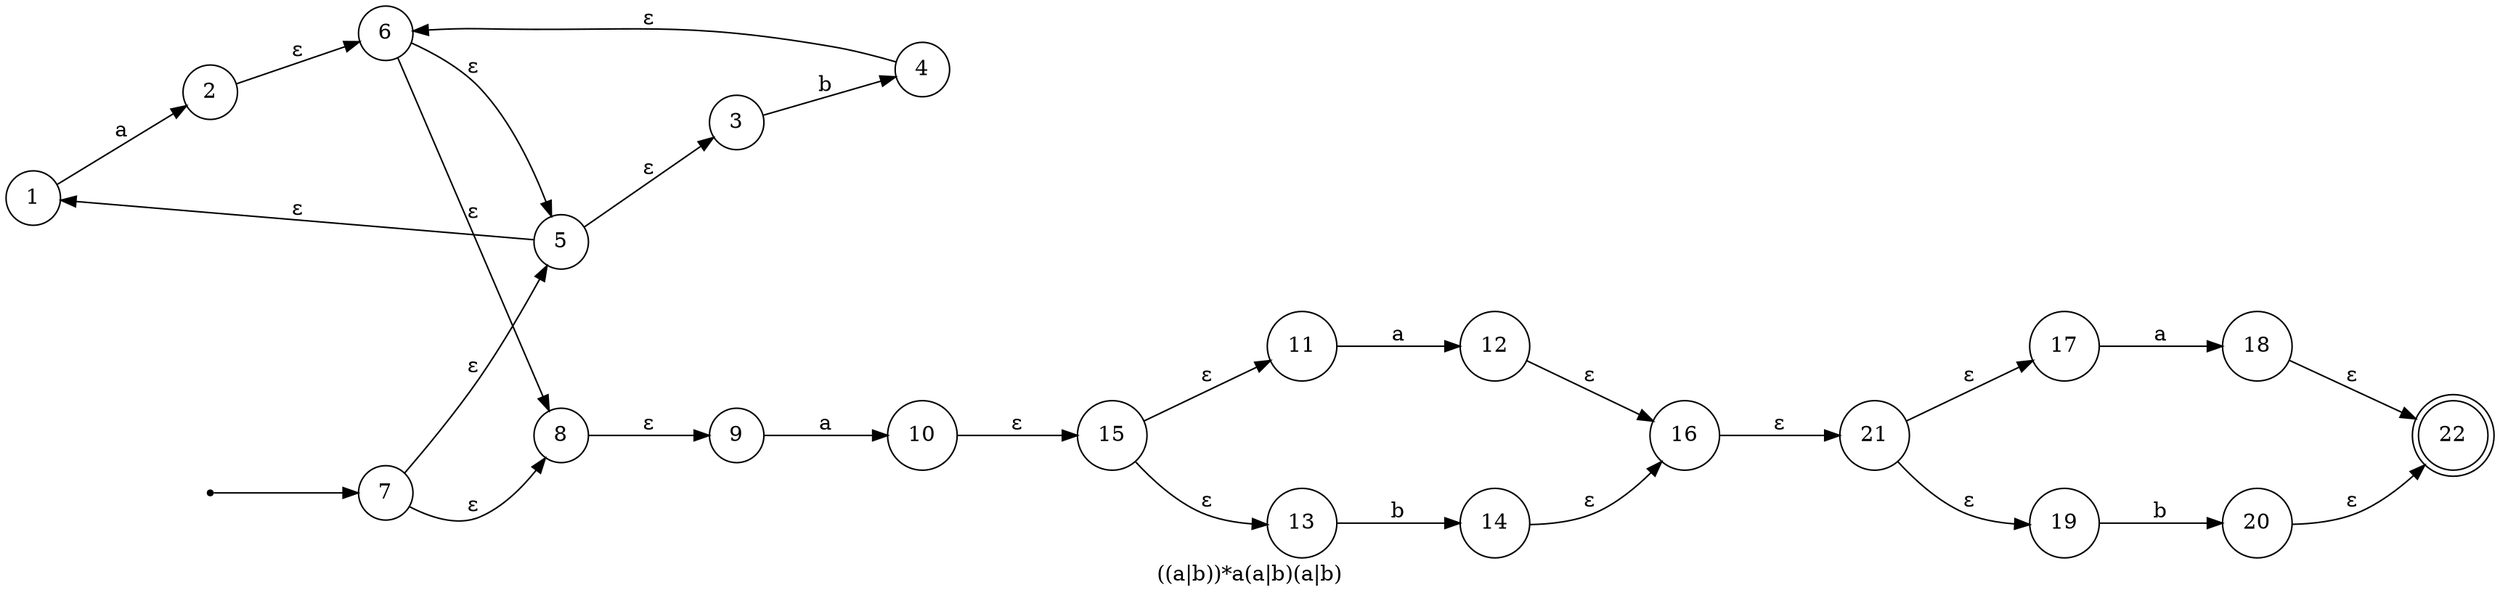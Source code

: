 // ((a|b))*a(a|b)(a|b)
digraph {
	label="((a|b))*a(a|b)(a|b)" nodesep=1 rankdir=LR ranksep=1
	1 [shape=circle]
	2 [shape=circle]
	3 [shape=circle]
	4 [shape=circle]
	5 [shape=circle]
	6 [shape=circle]
	7 [shape=circle]
	8 [shape=circle]
	9 [shape=circle]
	10 [shape=circle]
	11 [shape=circle]
	12 [shape=circle]
	13 [shape=circle]
	14 [shape=circle]
	15 [shape=circle]
	16 [shape=circle]
	17 [shape=circle]
	18 [shape=circle]
	19 [shape=circle]
	20 [shape=circle]
	21 [shape=circle]
	22 [shape=doublecircle]
	1 -> 2 [label=a]
	3 -> 4 [label=b]
	5 -> 1 [label="ε"]
	5 -> 3 [label="ε"]
	2 -> 6 [label="ε"]
	4 -> 6 [label="ε"]
	7 -> 5 [label="ε"]
	7 -> 8 [label="ε"]
	6 -> 5 [label="ε"]
	6 -> 8 [label="ε"]
	9 -> 10 [label=a]
	8 -> 9 [label="ε"]
	11 -> 12 [label=a]
	13 -> 14 [label=b]
	15 -> 11 [label="ε"]
	15 -> 13 [label="ε"]
	12 -> 16 [label="ε"]
	14 -> 16 [label="ε"]
	10 -> 15 [label="ε"]
	17 -> 18 [label=a]
	19 -> 20 [label=b]
	21 -> 17 [label="ε"]
	21 -> 19 [label="ε"]
	18 -> 22 [label="ε"]
	20 -> 22 [label="ε"]
	16 -> 21 [label="ε"]
	"" [shape=point]
	"" -> 7
}
